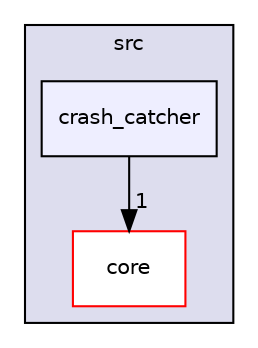 digraph "src/crash_catcher" {
  compound=true
  node [ fontsize="10", fontname="Helvetica"];
  edge [ labelfontsize="10", labelfontname="Helvetica"];
  subgraph clusterdir_68267d1309a1af8e8297ef4c3efbcdba {
    graph [ bgcolor="#ddddee", pencolor="black", label="src" fontname="Helvetica", fontsize="10", URL="dir_68267d1309a1af8e8297ef4c3efbcdba.html"]
  dir_aebb8dcc11953d78e620bbef0b9e2183 [shape=box label="core" fillcolor="white" style="filled" color="red" URL="dir_aebb8dcc11953d78e620bbef0b9e2183.html"];
  dir_1287a5a9d71cb544bbae5542b9df1a04 [shape=box, label="crash_catcher", style="filled", fillcolor="#eeeeff", pencolor="black", URL="dir_1287a5a9d71cb544bbae5542b9df1a04.html"];
  }
  dir_1287a5a9d71cb544bbae5542b9df1a04->dir_aebb8dcc11953d78e620bbef0b9e2183 [headlabel="1", labeldistance=1.5 headhref="dir_000009_000001.html"];
}

